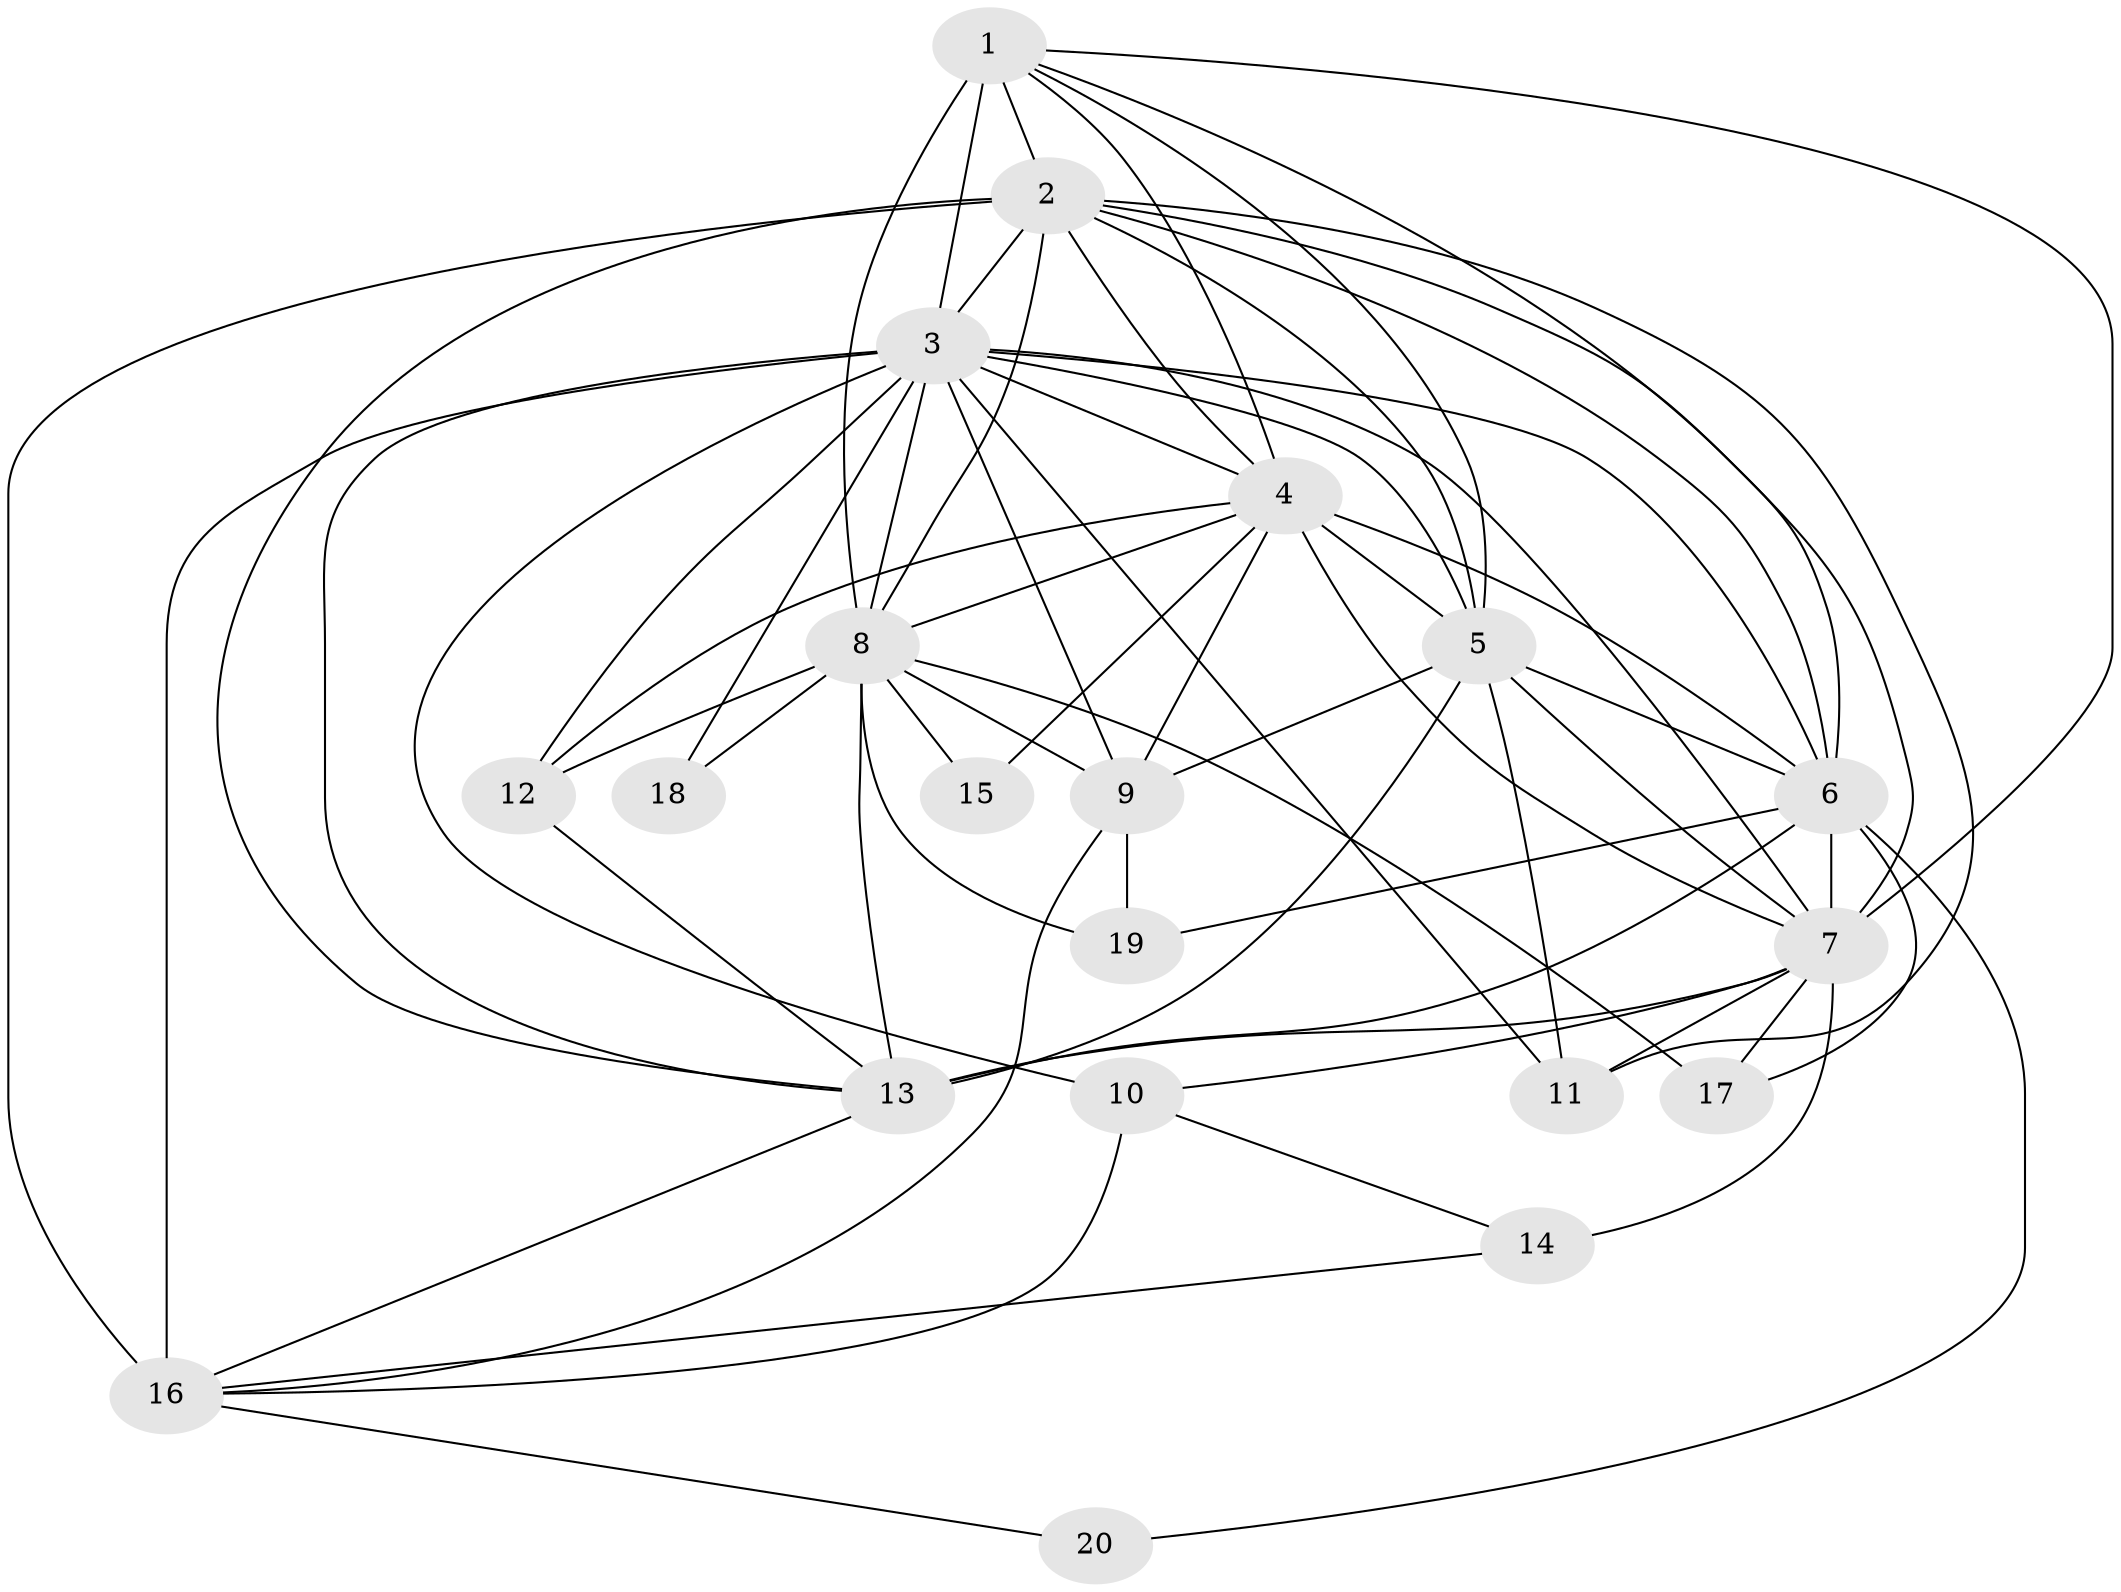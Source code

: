 // original degree distribution, {21: 0.03125, 15: 0.015625, 14: 0.03125, 12: 0.015625, 11: 0.015625, 29: 0.015625, 13: 0.015625, 19: 0.015625, 3: 0.1875, 2: 0.546875, 5: 0.046875, 4: 0.0625}
// Generated by graph-tools (version 1.1) at 2025/49/03/04/25 22:49:22]
// undirected, 20 vertices, 65 edges
graph export_dot {
  node [color=gray90,style=filled];
  1;
  2;
  3;
  4;
  5;
  6;
  7;
  8;
  9;
  10;
  11;
  12;
  13;
  14;
  15;
  16;
  17;
  18;
  19;
  20;
  1 -- 2 [weight=3.0];
  1 -- 3 [weight=4.0];
  1 -- 4 [weight=4.0];
  1 -- 5 [weight=2.0];
  1 -- 6 [weight=3.0];
  1 -- 7 [weight=2.0];
  1 -- 8 [weight=10.0];
  2 -- 3 [weight=2.0];
  2 -- 4 [weight=2.0];
  2 -- 5 [weight=1.0];
  2 -- 6 [weight=1.0];
  2 -- 7 [weight=2.0];
  2 -- 8 [weight=1.0];
  2 -- 11 [weight=1.0];
  2 -- 13 [weight=1.0];
  2 -- 16 [weight=1.0];
  3 -- 4 [weight=4.0];
  3 -- 5 [weight=2.0];
  3 -- 6 [weight=3.0];
  3 -- 7 [weight=2.0];
  3 -- 8 [weight=5.0];
  3 -- 9 [weight=2.0];
  3 -- 10 [weight=4.0];
  3 -- 11 [weight=1.0];
  3 -- 12 [weight=2.0];
  3 -- 13 [weight=1.0];
  3 -- 16 [weight=6.0];
  3 -- 18 [weight=1.0];
  4 -- 5 [weight=3.0];
  4 -- 6 [weight=2.0];
  4 -- 7 [weight=2.0];
  4 -- 8 [weight=2.0];
  4 -- 9 [weight=1.0];
  4 -- 12 [weight=1.0];
  4 -- 15 [weight=1.0];
  5 -- 6 [weight=1.0];
  5 -- 7 [weight=1.0];
  5 -- 9 [weight=1.0];
  5 -- 11 [weight=1.0];
  5 -- 13 [weight=8.0];
  6 -- 7 [weight=1.0];
  6 -- 13 [weight=1.0];
  6 -- 17 [weight=1.0];
  6 -- 19 [weight=1.0];
  6 -- 20 [weight=1.0];
  7 -- 10 [weight=1.0];
  7 -- 11 [weight=1.0];
  7 -- 13 [weight=3.0];
  7 -- 14 [weight=2.0];
  7 -- 17 [weight=1.0];
  8 -- 9 [weight=1.0];
  8 -- 12 [weight=1.0];
  8 -- 13 [weight=1.0];
  8 -- 15 [weight=1.0];
  8 -- 17 [weight=1.0];
  8 -- 18 [weight=1.0];
  8 -- 19 [weight=2.0];
  9 -- 16 [weight=2.0];
  9 -- 19 [weight=1.0];
  10 -- 14 [weight=1.0];
  10 -- 16 [weight=1.0];
  12 -- 13 [weight=1.0];
  13 -- 16 [weight=1.0];
  14 -- 16 [weight=1.0];
  16 -- 20 [weight=1.0];
}

